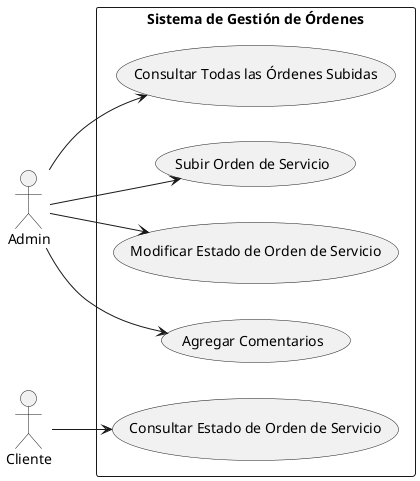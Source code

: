 @startuml
left to right direction
actor Admin
actor Cliente

rectangle "Sistema de Gestión de Órdenes" as system {
    usecase "Subir Orden de Servicio" as UC1
    usecase "Modificar Estado de Orden de Servicio" as UC2
    usecase "Agregar Comentarios" as UC3
    usecase "Consultar Estado de Orden de Servicio" as UC4
    usecase "Consultar Todas las Órdenes Subidas" as UC5
}

Admin --> UC1
Admin --> UC2
Admin --> UC3
Admin --> UC5
Cliente --> UC4

@enduml

